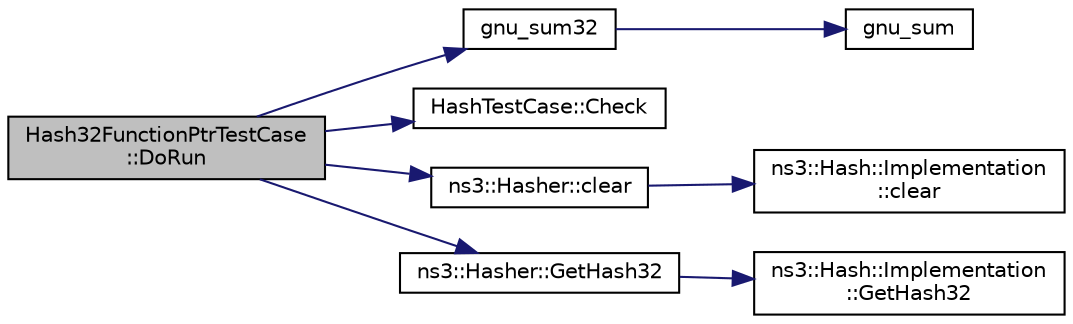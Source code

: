 digraph "Hash32FunctionPtrTestCase::DoRun"
{
  edge [fontname="Helvetica",fontsize="10",labelfontname="Helvetica",labelfontsize="10"];
  node [fontname="Helvetica",fontsize="10",shape=record];
  rankdir="LR";
  Node1 [label="Hash32FunctionPtrTestCase\l::DoRun",height=0.2,width=0.4,color="black", fillcolor="grey75", style="filled", fontcolor="black"];
  Node1 -> Node2 [color="midnightblue",fontsize="10",style="solid"];
  Node2 [label="gnu_sum32",height=0.2,width=0.4,color="black", fillcolor="white", style="filled",URL="$df/d57/hash-test-suite_8cc.html#a31fea16bc13f0960dc1fa95592bde055"];
  Node2 -> Node3 [color="midnightblue",fontsize="10",style="solid"];
  Node3 [label="gnu_sum",height=0.2,width=0.4,color="black", fillcolor="white", style="filled",URL="$df/d57/hash-test-suite_8cc.html#aaa2b6cb610fd97901f69f713d1e34238"];
  Node1 -> Node4 [color="midnightblue",fontsize="10",style="solid"];
  Node4 [label="HashTestCase::Check",height=0.2,width=0.4,color="black", fillcolor="white", style="filled",URL="$d2/db3/classHashTestCase.html#a798edd071714c5f3ff76a087622e097c"];
  Node1 -> Node5 [color="midnightblue",fontsize="10",style="solid"];
  Node5 [label="ns3::Hasher::clear",height=0.2,width=0.4,color="black", fillcolor="white", style="filled",URL="$d3/dea/classns3_1_1Hasher.html#a629108aa89019d84af8b2d85c7185f54"];
  Node5 -> Node6 [color="midnightblue",fontsize="10",style="solid"];
  Node6 [label="ns3::Hash::Implementation\l::clear",height=0.2,width=0.4,color="black", fillcolor="white", style="filled",URL="$df/d47/classns3_1_1Hash_1_1Implementation.html#a5d4e565e4292e8ada991ccc1e28bb3d1"];
  Node1 -> Node7 [color="midnightblue",fontsize="10",style="solid"];
  Node7 [label="ns3::Hasher::GetHash32",height=0.2,width=0.4,color="black", fillcolor="white", style="filled",URL="$d3/dea/classns3_1_1Hasher.html#ae3508556dba4c2f4fc4901a059623117"];
  Node7 -> Node8 [color="midnightblue",fontsize="10",style="solid"];
  Node8 [label="ns3::Hash::Implementation\l::GetHash32",height=0.2,width=0.4,color="black", fillcolor="white", style="filled",URL="$df/d47/classns3_1_1Hash_1_1Implementation.html#a8389694c8a89ec15f4f356ef52fe8891"];
}
